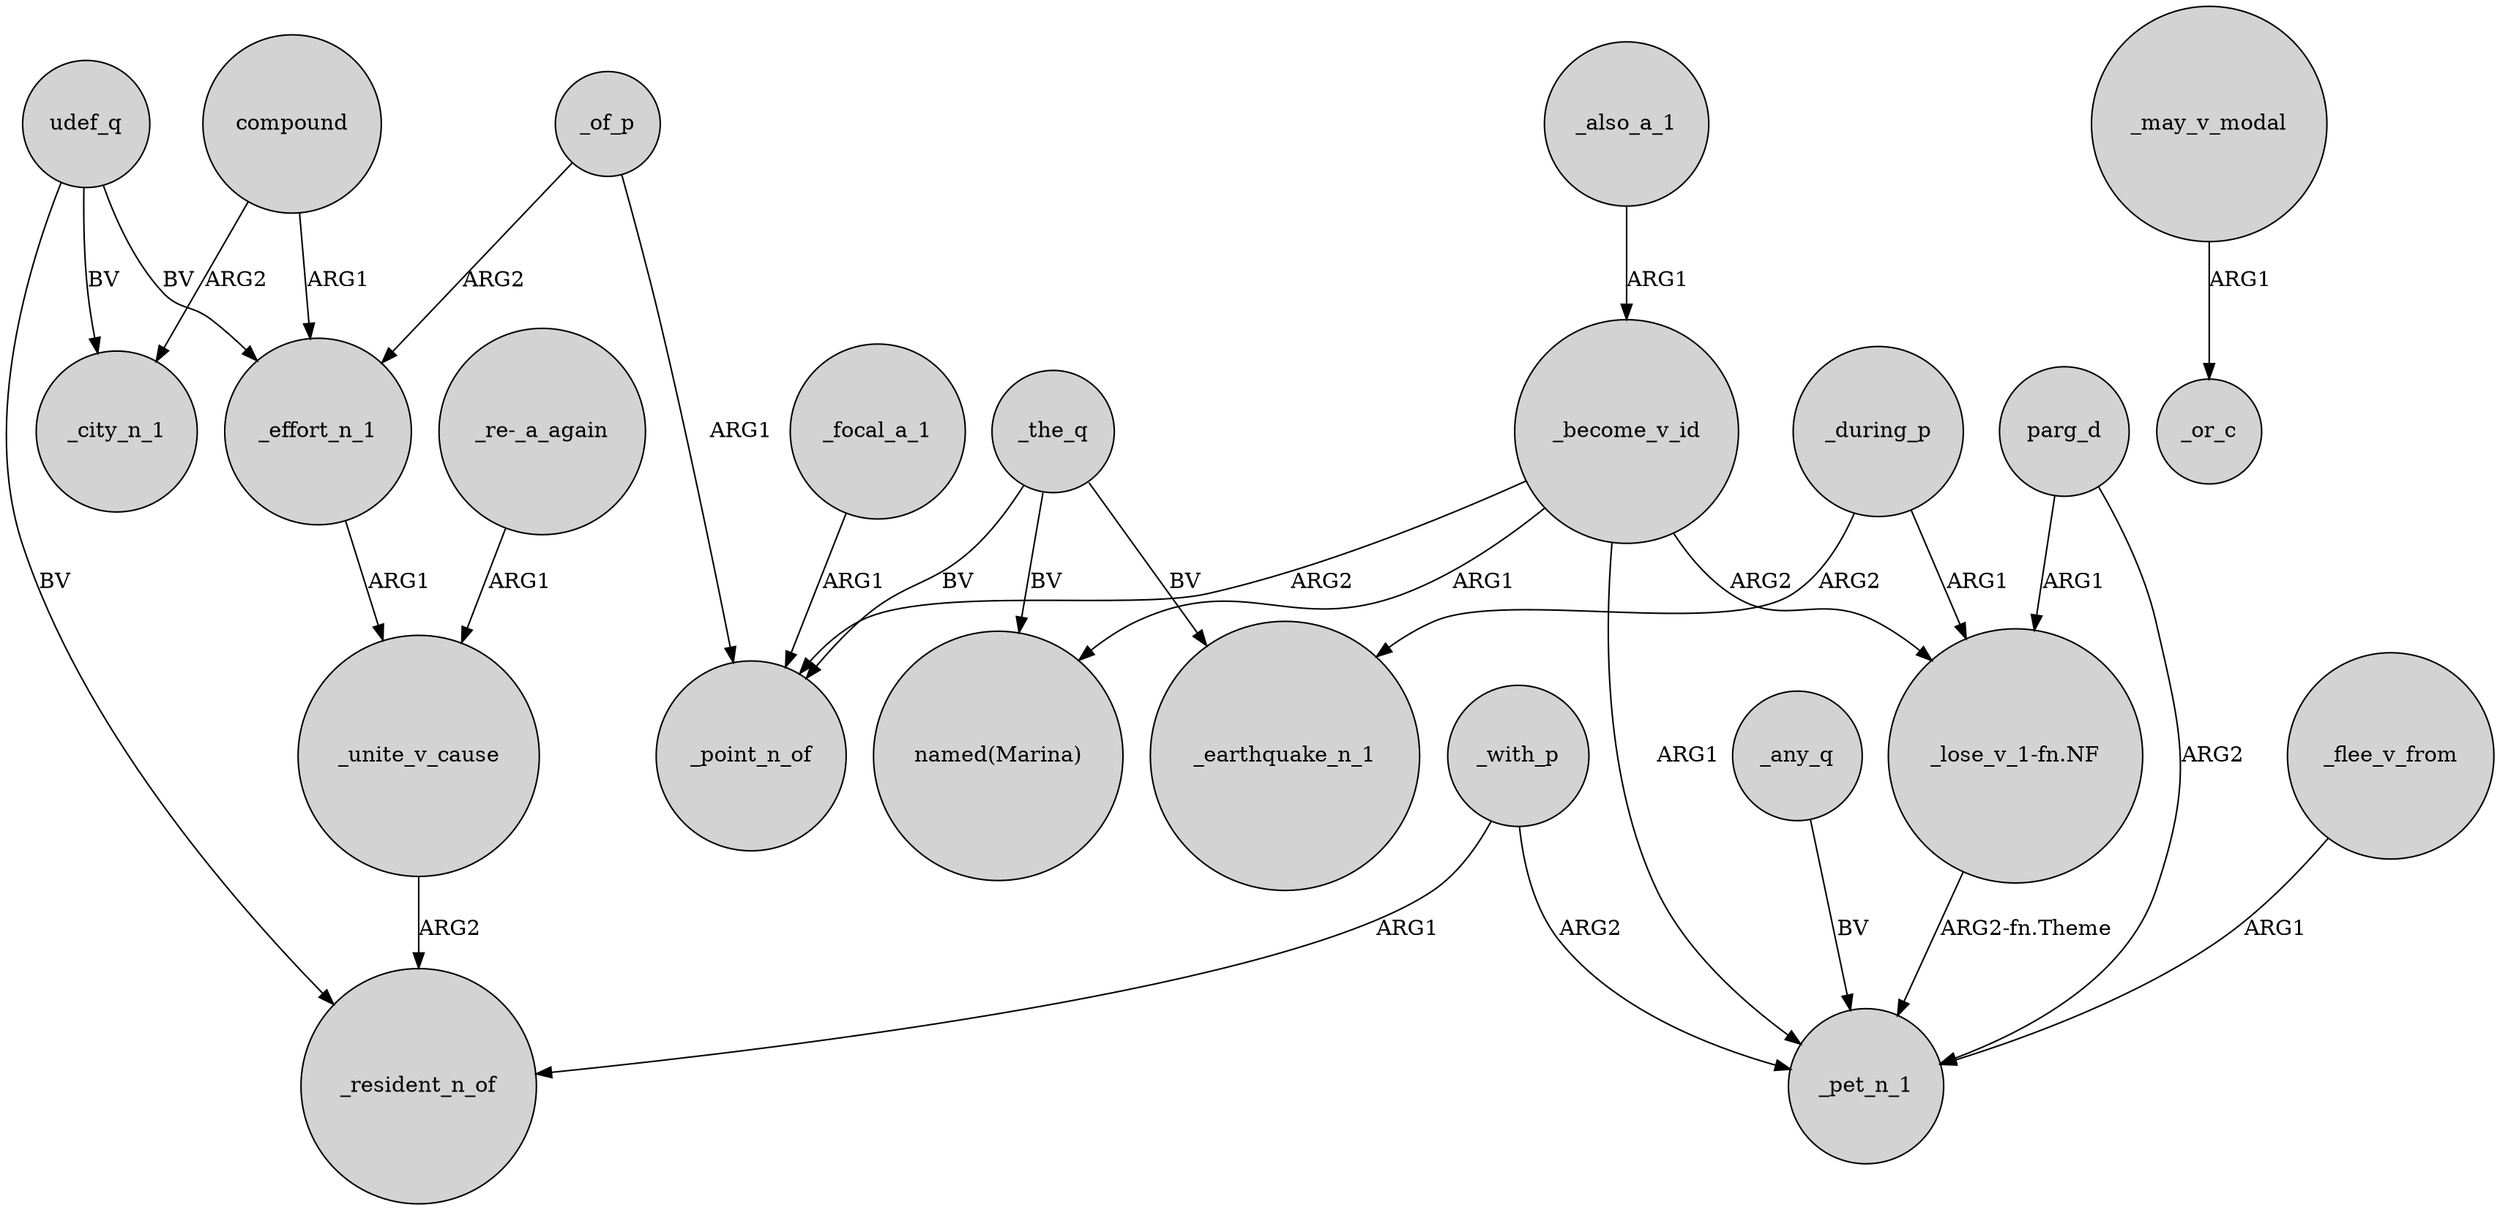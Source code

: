 digraph {
	node [shape=circle style=filled]
	_with_p -> _resident_n_of [label=ARG1]
	_become_v_id -> _point_n_of [label=ARG2]
	_the_q -> _earthquake_n_1 [label=BV]
	_of_p -> _point_n_of [label=ARG1]
	_may_v_modal -> _or_c [label=ARG1]
	_the_q -> "named(Marina)" [label=BV]
	_during_p -> "_lose_v_1-fn.NF" [label=ARG1]
	_become_v_id -> "_lose_v_1-fn.NF" [label=ARG2]
	_also_a_1 -> _become_v_id [label=ARG1]
	"_re-_a_again" -> _unite_v_cause [label=ARG1]
	"_lose_v_1-fn.NF" -> _pet_n_1 [label="ARG2-fn.Theme"]
	_with_p -> _pet_n_1 [label=ARG2]
	_focal_a_1 -> _point_n_of [label=ARG1]
	compound -> _city_n_1 [label=ARG2]
	_flee_v_from -> _pet_n_1 [label=ARG1]
	_unite_v_cause -> _resident_n_of [label=ARG2]
	udef_q -> _city_n_1 [label=BV]
	udef_q -> _resident_n_of [label=BV]
	_become_v_id -> _pet_n_1 [label=ARG1]
	compound -> _effort_n_1 [label=ARG1]
	_during_p -> _earthquake_n_1 [label=ARG2]
	parg_d -> "_lose_v_1-fn.NF" [label=ARG1]
	_of_p -> _effort_n_1 [label=ARG2]
	_the_q -> _point_n_of [label=BV]
	_effort_n_1 -> _unite_v_cause [label=ARG1]
	_any_q -> _pet_n_1 [label=BV]
	parg_d -> _pet_n_1 [label=ARG2]
	udef_q -> _effort_n_1 [label=BV]
	_become_v_id -> "named(Marina)" [label=ARG1]
}
